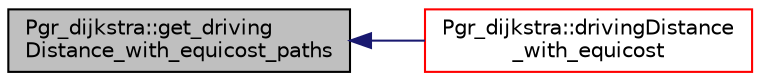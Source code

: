 digraph "Pgr_dijkstra::get_drivingDistance_with_equicost_paths"
{
  edge [fontname="Helvetica",fontsize="10",labelfontname="Helvetica",labelfontsize="10"];
  node [fontname="Helvetica",fontsize="10",shape=record];
  rankdir="LR";
  Node117 [label="Pgr_dijkstra::get_driving\lDistance_with_equicost_paths",height=0.2,width=0.4,color="black", fillcolor="grey75", style="filled", fontcolor="black"];
  Node117 -> Node118 [dir="back",color="midnightblue",fontsize="10",style="solid",fontname="Helvetica"];
  Node118 [label="Pgr_dijkstra::drivingDistance\l_with_equicost",height=0.2,width=0.4,color="red", fillcolor="white", style="filled",URL="$classPgr__dijkstra.html#a54fad15282423f73f5b528ea51202607"];
}
